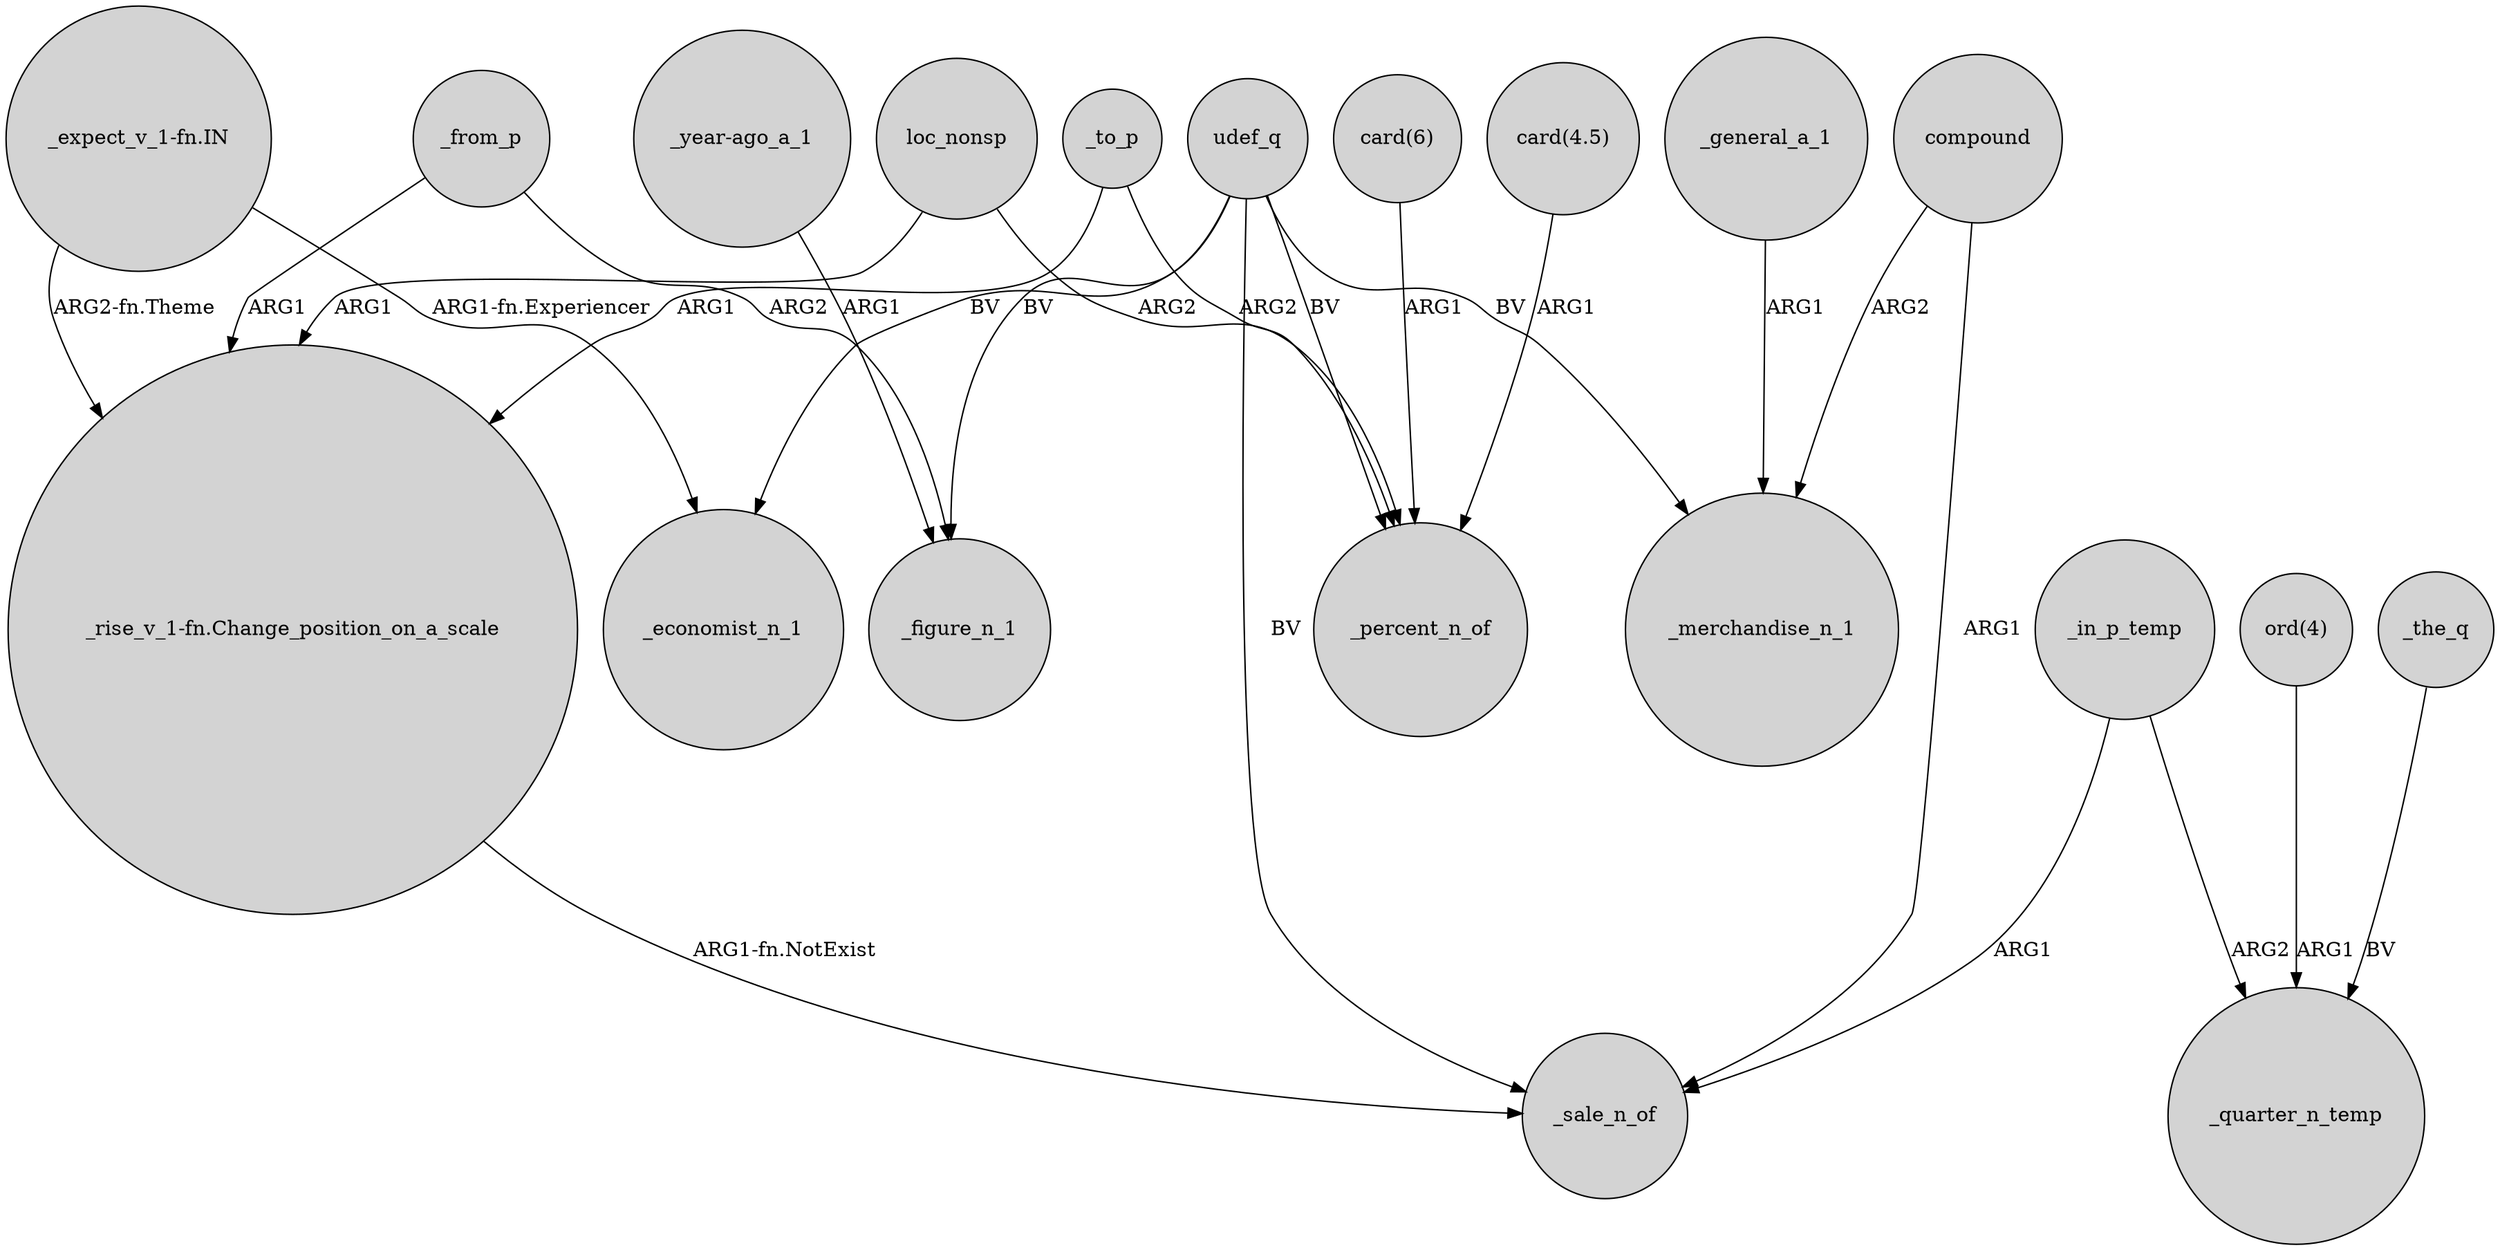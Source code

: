 digraph {
	node [shape=circle style=filled]
	"_rise_v_1-fn.Change_position_on_a_scale" -> _sale_n_of [label="ARG1-fn.NotExist"]
	"_expect_v_1-fn.IN" -> "_rise_v_1-fn.Change_position_on_a_scale" [label="ARG2-fn.Theme"]
	"_year-ago_a_1" -> _figure_n_1 [label=ARG1]
	"ord(4)" -> _quarter_n_temp [label=ARG1]
	_from_p -> _figure_n_1 [label=ARG2]
	udef_q -> _merchandise_n_1 [label=BV]
	_the_q -> _quarter_n_temp [label=BV]
	udef_q -> _economist_n_1 [label=BV]
	_in_p_temp -> _sale_n_of [label=ARG1]
	"card(6)" -> _percent_n_of [label=ARG1]
	_in_p_temp -> _quarter_n_temp [label=ARG2]
	_general_a_1 -> _merchandise_n_1 [label=ARG1]
	loc_nonsp -> _percent_n_of [label=ARG2]
	loc_nonsp -> "_rise_v_1-fn.Change_position_on_a_scale" [label=ARG1]
	"card(4.5)" -> _percent_n_of [label=ARG1]
	udef_q -> _sale_n_of [label=BV]
	udef_q -> _figure_n_1 [label=BV]
	_to_p -> _percent_n_of [label=ARG2]
	compound -> _merchandise_n_1 [label=ARG2]
	udef_q -> _percent_n_of [label=BV]
	_to_p -> "_rise_v_1-fn.Change_position_on_a_scale" [label=ARG1]
	"_expect_v_1-fn.IN" -> _economist_n_1 [label="ARG1-fn.Experiencer"]
	compound -> _sale_n_of [label=ARG1]
	_from_p -> "_rise_v_1-fn.Change_position_on_a_scale" [label=ARG1]
}
